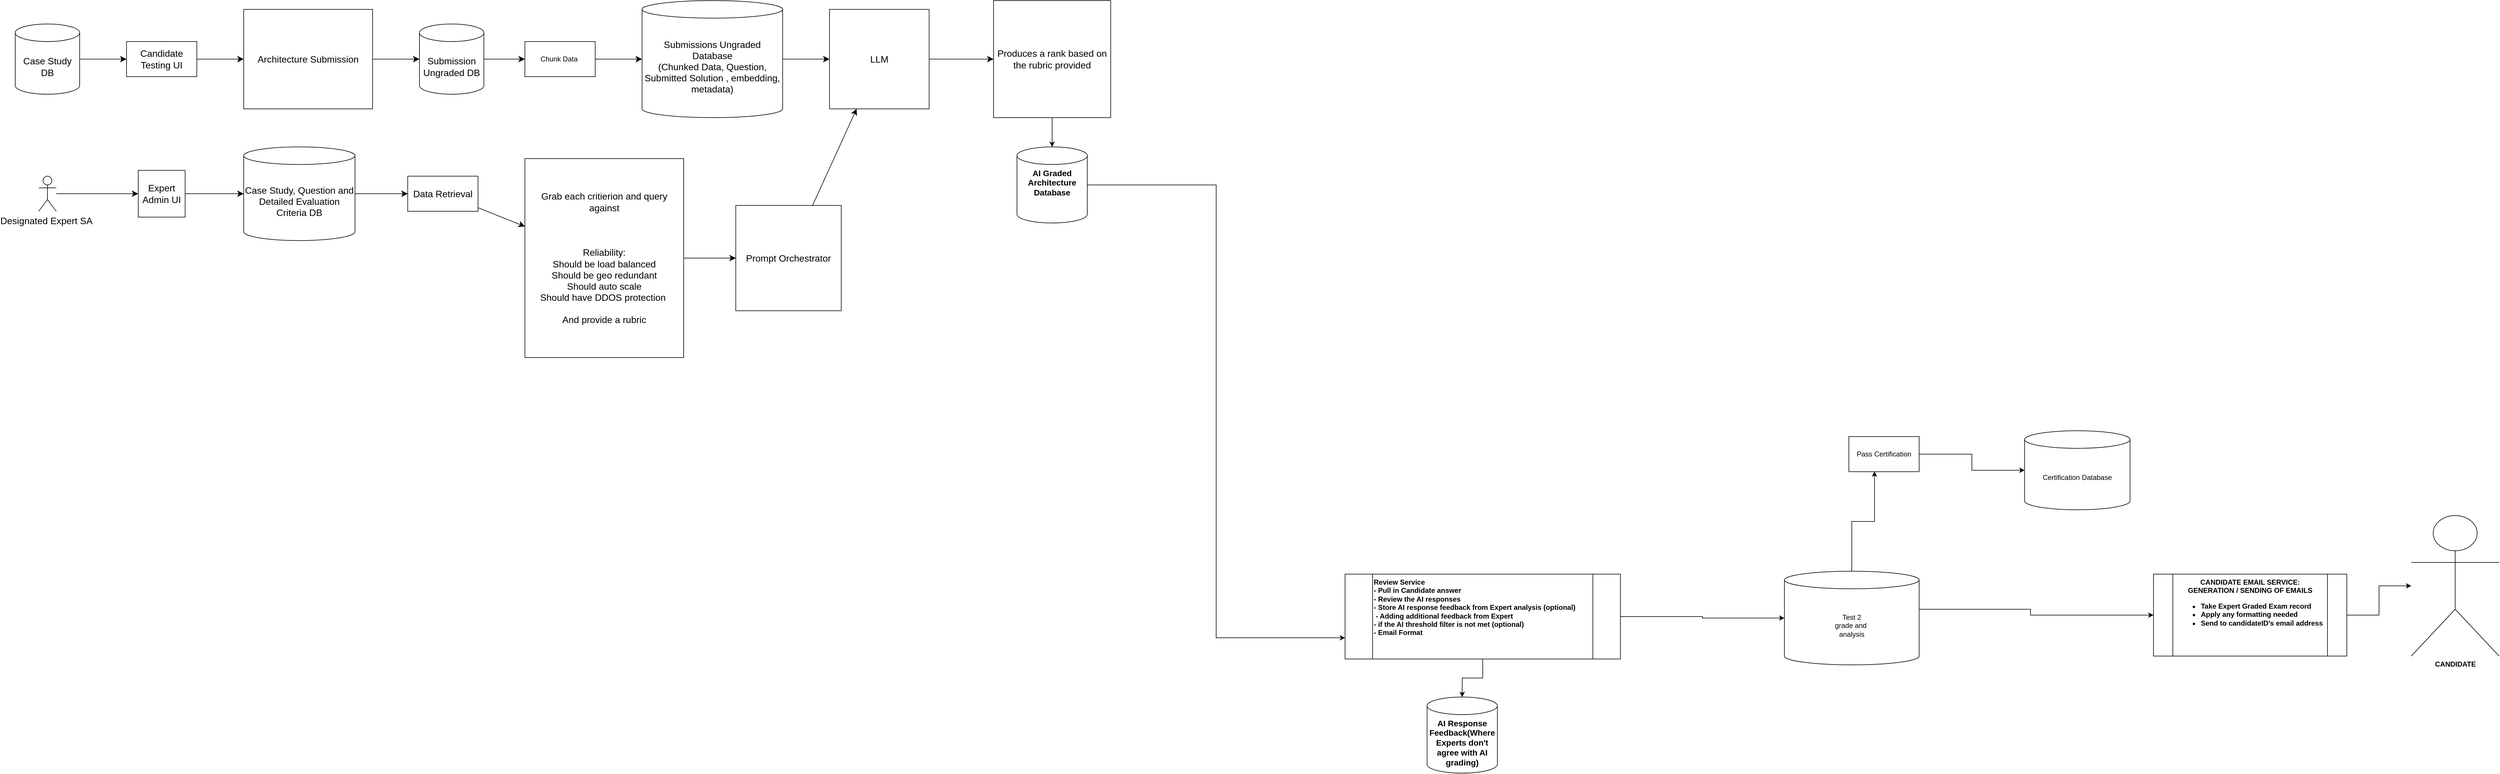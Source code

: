 <mxfile>
    <diagram id="5f3gdfSC-ZhXrY7SUb-o" name="Case Study Grading">
        <mxGraphModel dx="1280" dy="-520" grid="1" gridSize="10" guides="1" tooltips="1" connect="1" arrows="1" fold="1" page="1" pageScale="1" pageWidth="850" pageHeight="1100" math="0" shadow="0">
            <root>
                <mxCell id="0"/>
                <mxCell id="1" parent="0"/>
                <mxCell id="3" style="edgeStyle=none;curved=1;rounded=0;orthogonalLoop=1;jettySize=auto;html=1;fontSize=12;startSize=8;endSize=8;" parent="1" source="4" target="8" edge="1">
                    <mxGeometry relative="1" as="geometry">
                        <mxPoint x="470" y="1331.6" as="targetPoint"/>
                    </mxGeometry>
                </mxCell>
                <mxCell id="4" value="Candidate Testing UI" style="rounded=0;whiteSpace=wrap;html=1;fontSize=16;" parent="1" vertex="1">
                    <mxGeometry x="240" y="1300" width="120" height="60" as="geometry"/>
                </mxCell>
                <mxCell id="5" style="edgeStyle=none;curved=1;rounded=0;orthogonalLoop=1;jettySize=auto;html=1;fontSize=12;startSize=8;endSize=8;" parent="1" source="6" target="4" edge="1">
                    <mxGeometry relative="1" as="geometry"/>
                </mxCell>
                <mxCell id="6" value="Case Study DB" style="shape=cylinder3;whiteSpace=wrap;html=1;boundedLbl=1;backgroundOutline=1;size=15;fontSize=16;" parent="1" vertex="1">
                    <mxGeometry x="50" y="1270" width="110" height="120" as="geometry"/>
                </mxCell>
                <mxCell id="7" style="edgeStyle=none;curved=1;rounded=0;orthogonalLoop=1;jettySize=auto;html=1;fontSize=12;startSize=8;endSize=8;entryX=0;entryY=0.5;entryDx=0;entryDy=0;entryPerimeter=0;" parent="1" source="8" target="10" edge="1">
                    <mxGeometry relative="1" as="geometry">
                        <mxPoint x="1070" y="1335" as="targetPoint"/>
                    </mxGeometry>
                </mxCell>
                <mxCell id="8" value="Architecture Submission" style="rounded=0;whiteSpace=wrap;html=1;fontSize=16;" parent="1" vertex="1">
                    <mxGeometry x="440" y="1245" width="220" height="170" as="geometry"/>
                </mxCell>
                <mxCell id="9" style="edgeStyle=none;curved=1;rounded=0;orthogonalLoop=1;jettySize=auto;html=1;fontSize=12;startSize=8;endSize=8;" parent="1" source="10" target="14" edge="1">
                    <mxGeometry relative="1" as="geometry">
                        <mxPoint x="1360" y="1495" as="targetPoint"/>
                    </mxGeometry>
                </mxCell>
                <mxCell id="10" value="Submission Ungraded DB" style="shape=cylinder3;whiteSpace=wrap;html=1;boundedLbl=1;backgroundOutline=1;size=15;fontSize=16;" parent="1" vertex="1">
                    <mxGeometry x="740" y="1270" width="110" height="120" as="geometry"/>
                </mxCell>
                <mxCell id="11" style="edgeStyle=none;curved=1;rounded=0;orthogonalLoop=1;jettySize=auto;html=1;fontSize=12;startSize=8;endSize=8;" parent="1" source="12" edge="1" target="24">
                    <mxGeometry relative="1" as="geometry">
                        <mxPoint x="810" y="1855" as="targetPoint"/>
                    </mxGeometry>
                </mxCell>
                <mxCell id="12" value="Data Retrieval" style="rounded=0;whiteSpace=wrap;html=1;fontSize=16;" parent="1" vertex="1">
                    <mxGeometry x="720" y="1530" width="120" height="60" as="geometry"/>
                </mxCell>
                <mxCell id="13" value="" style="edgeStyle=none;curved=1;rounded=0;orthogonalLoop=1;jettySize=auto;html=1;fontSize=12;startSize=8;endSize=8;" parent="1" source="14" target="22" edge="1">
                    <mxGeometry relative="1" as="geometry">
                        <mxPoint x="1360" y="1655" as="targetPoint"/>
                    </mxGeometry>
                </mxCell>
                <mxCell id="14" value="Chunk Data&amp;nbsp;" style="rounded=0;whiteSpace=wrap;html=1;" parent="1" vertex="1">
                    <mxGeometry x="920" y="1300" width="120" height="60" as="geometry"/>
                </mxCell>
                <mxCell id="15" style="edgeStyle=none;curved=1;rounded=0;orthogonalLoop=1;jettySize=auto;html=1;fontSize=12;startSize=8;endSize=8;" parent="1" source="16" target="12" edge="1">
                    <mxGeometry relative="1" as="geometry"/>
                </mxCell>
                <mxCell id="16" value="Case Study, Question and Detailed Evaluation Criteria DB" style="shape=cylinder3;whiteSpace=wrap;html=1;boundedLbl=1;backgroundOutline=1;size=15;fontSize=16;" parent="1" vertex="1">
                    <mxGeometry x="440" y="1480" width="190" height="160" as="geometry"/>
                </mxCell>
                <mxCell id="17" style="edgeStyle=none;curved=1;rounded=0;orthogonalLoop=1;jettySize=auto;html=1;fontSize=12;startSize=8;endSize=8;" parent="1" source="18" edge="1" target="20">
                    <mxGeometry relative="1" as="geometry">
                        <mxPoint x="300" y="1615" as="targetPoint"/>
                    </mxGeometry>
                </mxCell>
                <mxCell id="18" value="Designated Expert SA&amp;nbsp;" style="shape=umlActor;verticalLabelPosition=bottom;verticalAlign=top;html=1;outlineConnect=0;fontSize=16;" parent="1" vertex="1">
                    <mxGeometry x="90" y="1530" width="30" height="60" as="geometry"/>
                </mxCell>
                <mxCell id="19" style="edgeStyle=none;curved=1;rounded=0;orthogonalLoop=1;jettySize=auto;html=1;fontSize=12;startSize=8;endSize=8;" parent="1" source="20" target="16" edge="1">
                    <mxGeometry relative="1" as="geometry"/>
                </mxCell>
                <mxCell id="20" value="Expert Admin UI" style="whiteSpace=wrap;html=1;aspect=fixed;fontSize=16;" parent="1" vertex="1">
                    <mxGeometry x="260" y="1520" width="80" height="80" as="geometry"/>
                </mxCell>
                <mxCell id="21" style="edgeStyle=none;curved=1;rounded=0;orthogonalLoop=1;jettySize=auto;html=1;fontSize=12;startSize=8;endSize=8;" parent="1" source="22" target="28" edge="1">
                    <mxGeometry relative="1" as="geometry"/>
                </mxCell>
                <mxCell id="22" value="Submissions Ungraded Database&lt;br&gt;(Chunked Data, Question, Submitted Solution , embedding, metadata)" style="shape=cylinder3;whiteSpace=wrap;html=1;boundedLbl=1;backgroundOutline=1;size=15;fontSize=16;" parent="1" vertex="1">
                    <mxGeometry x="1120" y="1230" width="240" height="200" as="geometry"/>
                </mxCell>
                <mxCell id="23" style="edgeStyle=none;curved=1;rounded=0;orthogonalLoop=1;jettySize=auto;html=1;fontSize=12;startSize=8;endSize=8;" parent="1" source="24" edge="1" target="26">
                    <mxGeometry relative="1" as="geometry">
                        <mxPoint x="1110" y="2225" as="targetPoint"/>
                    </mxGeometry>
                </mxCell>
                <mxCell id="24" value="Grab each critierion and query against&lt;br&gt;&lt;br&gt;&lt;br&gt;&lt;br&gt;Reliability:&lt;br&gt;Should be load balanced&lt;br&gt;Should be geo redundant&lt;br&gt;Should auto scale&lt;br&gt;Should have DDOS protection&amp;nbsp;&lt;br&gt;&lt;br&gt;And provide a rubric" style="rounded=0;whiteSpace=wrap;html=1;fontSize=16;" parent="1" vertex="1">
                    <mxGeometry x="920" y="1500" width="271" height="340" as="geometry"/>
                </mxCell>
                <mxCell id="25" style="edgeStyle=none;curved=1;rounded=0;orthogonalLoop=1;jettySize=auto;html=1;fontSize=12;startSize=8;endSize=8;" parent="1" source="26" edge="1" target="28">
                    <mxGeometry relative="1" as="geometry">
                        <mxPoint x="1410" y="2285" as="targetPoint"/>
                    </mxGeometry>
                </mxCell>
                <mxCell id="26" value="Prompt Orchestrator" style="whiteSpace=wrap;html=1;aspect=fixed;fontSize=16;" parent="1" vertex="1">
                    <mxGeometry x="1280" y="1580" width="180" height="180" as="geometry"/>
                </mxCell>
                <mxCell id="27" style="edgeStyle=none;curved=1;rounded=0;orthogonalLoop=1;jettySize=auto;html=1;fontSize=12;startSize=8;endSize=8;" parent="1" source="28" target="30" edge="1">
                    <mxGeometry relative="1" as="geometry"/>
                </mxCell>
                <mxCell id="28" value="LLM" style="whiteSpace=wrap;html=1;aspect=fixed;fontSize=16;" parent="1" vertex="1">
                    <mxGeometry x="1440" y="1245" width="170" height="170" as="geometry"/>
                </mxCell>
                <mxCell id="29" style="edgeStyle=orthogonalEdgeStyle;rounded=0;orthogonalLoop=1;jettySize=auto;html=1;" parent="1" source="30" target="32" edge="1">
                    <mxGeometry relative="1" as="geometry">
                        <mxPoint x="2050" y="2265" as="targetPoint"/>
                    </mxGeometry>
                </mxCell>
                <mxCell id="30" value="Produces a rank based on the rubric provided" style="whiteSpace=wrap;html=1;aspect=fixed;fontSize=16;" parent="1" vertex="1">
                    <mxGeometry x="1720" y="1230" width="200" height="200" as="geometry"/>
                </mxCell>
                <mxCell id="31" style="edgeStyle=orthogonalEdgeStyle;rounded=0;orthogonalLoop=1;jettySize=auto;html=1;entryX=0;entryY=0.75;entryDx=0;entryDy=0;" parent="1" source="32" target="37" edge="1">
                    <mxGeometry relative="1" as="geometry"/>
                </mxCell>
                <mxCell id="32" value="&lt;b&gt;&lt;font style=&quot;font-size: 14px;&quot;&gt;AI Graded Architecture Database&lt;/font&gt;&lt;/b&gt;&lt;div&gt;&lt;b&gt;&lt;font style=&quot;font-size: 14px;&quot;&gt;&lt;br&gt;&lt;/font&gt;&lt;/b&gt;&lt;/div&gt;&lt;div&gt;&lt;b&gt;&lt;font style=&quot;font-size: 14px;&quot;&gt;&lt;br&gt;&lt;/font&gt;&lt;/b&gt;&lt;/div&gt;" style="shape=cylinder3;whiteSpace=wrap;html=1;boundedLbl=1;backgroundOutline=1;size=15;strokeColor=default;align=center;verticalAlign=middle;fontFamily=Helvetica;fontSize=12;fontColor=default;fillColor=default;" parent="1" vertex="1">
                    <mxGeometry x="1760" y="1480" width="120" height="130" as="geometry"/>
                </mxCell>
                <mxCell id="33" style="edgeStyle=orthogonalEdgeStyle;rounded=0;orthogonalLoop=1;jettySize=auto;html=1;entryX=0;entryY=0.5;entryDx=0;entryDy=0;" parent="1" target="39" edge="1">
                    <mxGeometry relative="1" as="geometry">
                        <mxPoint x="3280" y="2270" as="sourcePoint"/>
                        <Array as="points">
                            <mxPoint x="3490" y="2270"/>
                            <mxPoint x="3490" y="2280"/>
                        </Array>
                    </mxGeometry>
                </mxCell>
                <mxCell id="34" value="&lt;b&gt;CANDIDATE&lt;/b&gt;" style="shape=umlActor;verticalLabelPosition=bottom;verticalAlign=top;html=1;outlineConnect=0;" parent="1" vertex="1">
                    <mxGeometry x="4140" y="2110" width="150" height="240" as="geometry"/>
                </mxCell>
                <mxCell id="35" style="edgeStyle=orthogonalEdgeStyle;rounded=0;orthogonalLoop=1;jettySize=auto;html=1;" parent="1" source="37" target="42" edge="1">
                    <mxGeometry relative="1" as="geometry">
                        <mxPoint x="2915" y="2230.0" as="targetPoint"/>
                    </mxGeometry>
                </mxCell>
                <mxCell id="36" style="edgeStyle=orthogonalEdgeStyle;rounded=0;orthogonalLoop=1;jettySize=auto;html=1;" parent="1" source="37" target="40" edge="1">
                    <mxGeometry relative="1" as="geometry"/>
                </mxCell>
                <mxCell id="37" value="&lt;b&gt;Review Service&lt;br&gt;- Pull in Candidate answer&lt;br&gt;-&amp;nbsp;Review the AI responses&lt;br&gt;- Store AI response feedback from Expert analysis (optional)&lt;br&gt;&amp;nbsp;- Adding additional feedback from Expert&lt;br&gt;&lt;/b&gt;&lt;b style=&quot;border-color: var(--border-color);&quot;&gt;- if the AI threshold filter is not met (optional)&lt;/b&gt;&lt;b&gt;&lt;br&gt;- Email Format&lt;br&gt;&lt;/b&gt;" style="shape=process;whiteSpace=wrap;html=1;backgroundOutline=1;verticalAlign=top;align=left;" parent="1" vertex="1">
                    <mxGeometry x="2320" y="2210" width="470" height="145" as="geometry"/>
                </mxCell>
                <mxCell id="38" style="edgeStyle=orthogonalEdgeStyle;rounded=0;orthogonalLoop=1;jettySize=auto;html=1;" parent="1" source="39" target="34" edge="1">
                    <mxGeometry relative="1" as="geometry"/>
                </mxCell>
                <mxCell id="39" value="&lt;b&gt;CANDIDATE EMAIL SERVICE:&lt;/b&gt;&lt;div&gt;&lt;b&gt;GENERATION / SENDING OF EMAILS&lt;/b&gt;&lt;/div&gt;&lt;div&gt;&lt;ul&gt;&lt;li style=&quot;text-align: left;&quot;&gt;&lt;b&gt;Take Expert Graded Exam record&lt;/b&gt;&lt;/li&gt;&lt;li style=&quot;text-align: left;&quot;&gt;&lt;b&gt;Apply any formatting needed&lt;/b&gt;&lt;/li&gt;&lt;li style=&quot;text-align: left;&quot;&gt;&lt;b&gt;Send to candidateID&#39;s email address&lt;/b&gt;&lt;/li&gt;&lt;/ul&gt;&lt;/div&gt;" style="shape=process;whiteSpace=wrap;html=1;backgroundOutline=1;verticalAlign=top;align=center;" parent="1" vertex="1">
                    <mxGeometry x="3700" y="2210" width="330" height="140" as="geometry"/>
                </mxCell>
                <mxCell id="40" value="&lt;span style=&quot;font-size: 14px;&quot;&gt;&lt;b&gt;AI Response&lt;br&gt;Feedback(Where Experts don&#39;t agree with AI grading)&lt;br&gt;&lt;/b&gt;&lt;/span&gt;" style="shape=cylinder3;whiteSpace=wrap;html=1;boundedLbl=1;backgroundOutline=1;size=15;strokeColor=default;align=center;verticalAlign=middle;fontFamily=Helvetica;fontSize=12;fontColor=default;fillColor=default;" parent="1" vertex="1">
                    <mxGeometry x="2460" y="2420" width="120" height="130" as="geometry"/>
                </mxCell>
                <mxCell id="41" style="edgeStyle=orthogonalEdgeStyle;rounded=0;orthogonalLoop=1;jettySize=auto;html=1;entryX=0.365;entryY=0.993;entryDx=0;entryDy=0;entryPerimeter=0;" parent="1" source="42" target="44" edge="1">
                    <mxGeometry relative="1" as="geometry">
                        <mxPoint x="3180" y="2070" as="targetPoint"/>
                    </mxGeometry>
                </mxCell>
                <mxCell id="42" value="&lt;div&gt;Test 2&lt;/div&gt;&lt;div&gt;grade and&amp;nbsp;&lt;/div&gt;&lt;div&gt;analysis&lt;/div&gt;" style="shape=cylinder3;whiteSpace=wrap;html=1;boundedLbl=1;backgroundOutline=1;size=15;" parent="1" vertex="1">
                    <mxGeometry x="3070" y="2205" width="230" height="160" as="geometry"/>
                </mxCell>
                <mxCell id="43" style="edgeStyle=orthogonalEdgeStyle;rounded=0;orthogonalLoop=1;jettySize=auto;html=1;entryX=0;entryY=0.5;entryDx=0;entryDy=0;entryPerimeter=0;" parent="1" source="44" target="45" edge="1">
                    <mxGeometry relative="1" as="geometry">
                        <mxPoint x="3450" y="2005" as="targetPoint"/>
                    </mxGeometry>
                </mxCell>
                <mxCell id="44" value="Pass Certification" style="rounded=0;whiteSpace=wrap;html=1;" parent="1" vertex="1">
                    <mxGeometry x="3180" y="1975" width="120" height="60" as="geometry"/>
                </mxCell>
                <mxCell id="45" value="Certification Database" style="shape=cylinder3;whiteSpace=wrap;html=1;boundedLbl=1;backgroundOutline=1;size=15;" parent="1" vertex="1">
                    <mxGeometry x="3480" y="1965" width="180" height="135" as="geometry"/>
                </mxCell>
            </root>
        </mxGraphModel>
    </diagram>
</mxfile>